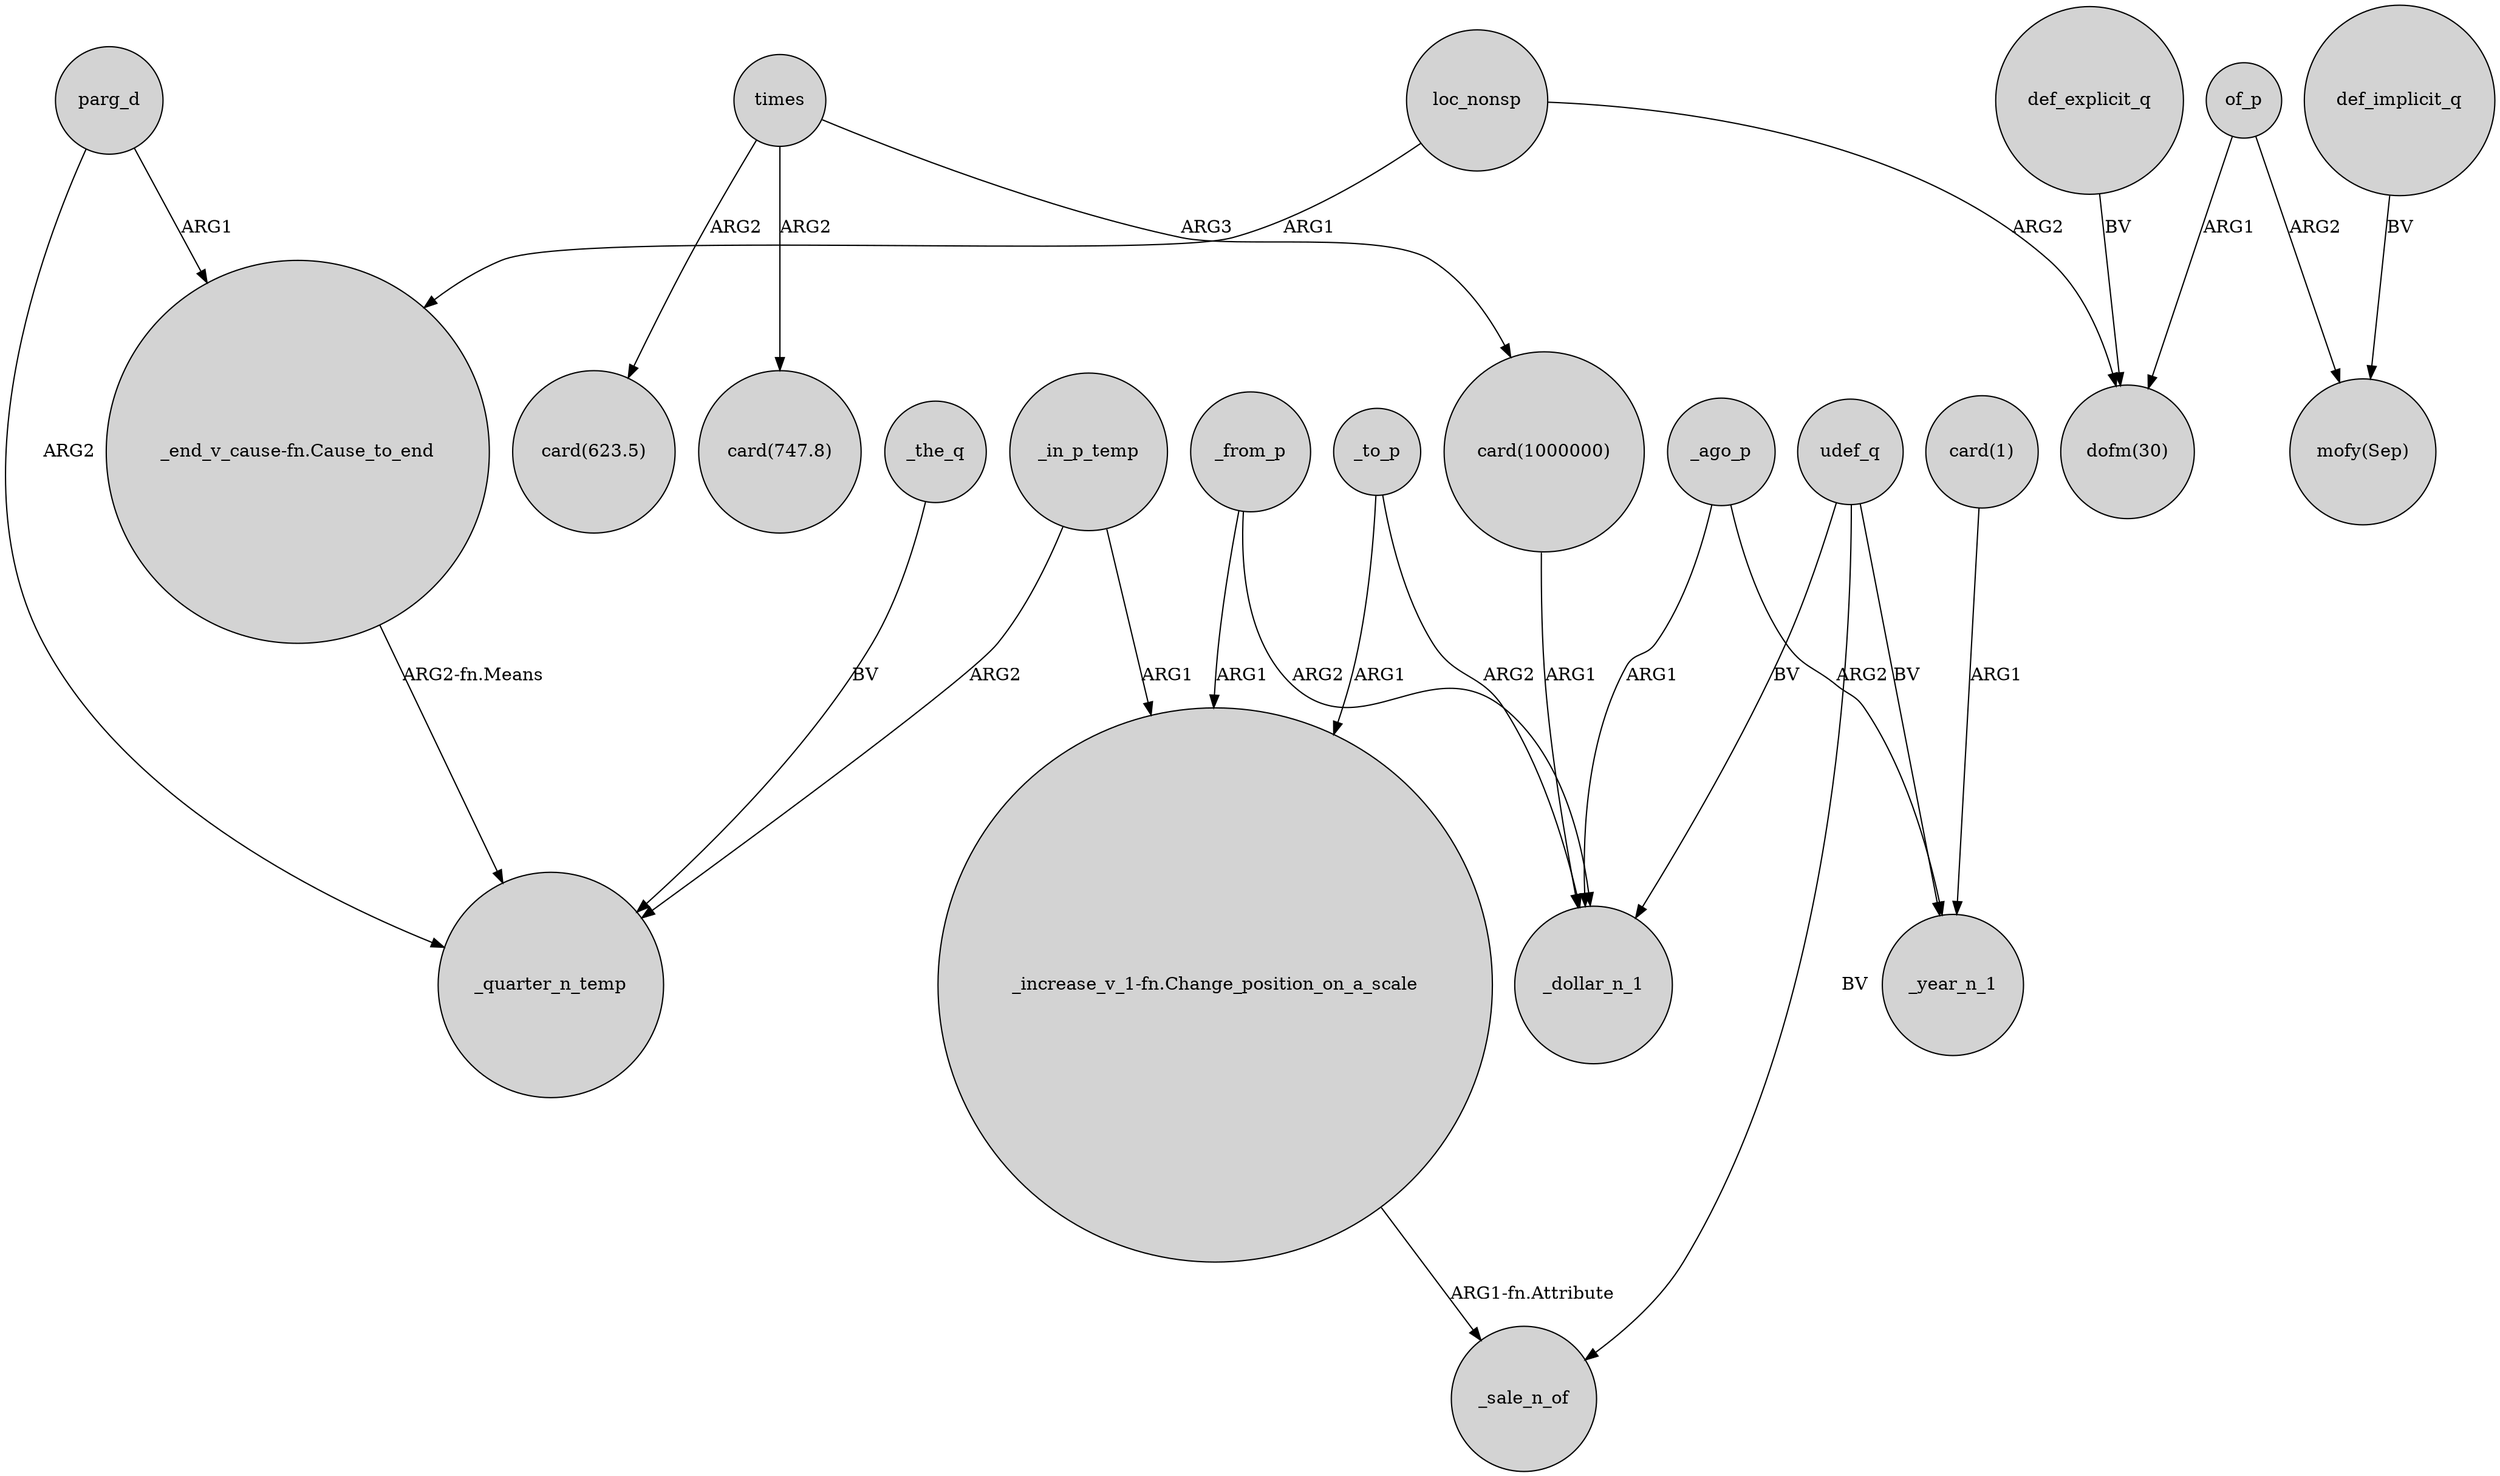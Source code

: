 digraph {
	node [shape=circle style=filled]
	parg_d -> "_end_v_cause-fn.Cause_to_end" [label=ARG1]
	_in_p_temp -> _quarter_n_temp [label=ARG2]
	_ago_p -> _dollar_n_1 [label=ARG1]
	"card(1)" -> _year_n_1 [label=ARG1]
	_from_p -> _dollar_n_1 [label=ARG2]
	_the_q -> _quarter_n_temp [label=BV]
	times -> "card(1000000)" [label=ARG3]
	def_implicit_q -> "mofy(Sep)" [label=BV]
	_to_p -> "_increase_v_1-fn.Change_position_on_a_scale" [label=ARG1]
	udef_q -> _sale_n_of [label=BV]
	_to_p -> _dollar_n_1 [label=ARG2]
	def_explicit_q -> "dofm(30)" [label=BV]
	of_p -> "mofy(Sep)" [label=ARG2]
	times -> "card(747.8)" [label=ARG2]
	_from_p -> "_increase_v_1-fn.Change_position_on_a_scale" [label=ARG1]
	udef_q -> _dollar_n_1 [label=BV]
	parg_d -> _quarter_n_temp [label=ARG2]
	"card(1000000)" -> _dollar_n_1 [label=ARG1]
	loc_nonsp -> "_end_v_cause-fn.Cause_to_end" [label=ARG1]
	_ago_p -> _year_n_1 [label=ARG2]
	udef_q -> _year_n_1 [label=BV]
	of_p -> "dofm(30)" [label=ARG1]
	loc_nonsp -> "dofm(30)" [label=ARG2]
	"_increase_v_1-fn.Change_position_on_a_scale" -> _sale_n_of [label="ARG1-fn.Attribute"]
	"_end_v_cause-fn.Cause_to_end" -> _quarter_n_temp [label="ARG2-fn.Means"]
	_in_p_temp -> "_increase_v_1-fn.Change_position_on_a_scale" [label=ARG1]
	times -> "card(623.5)" [label=ARG2]
}
